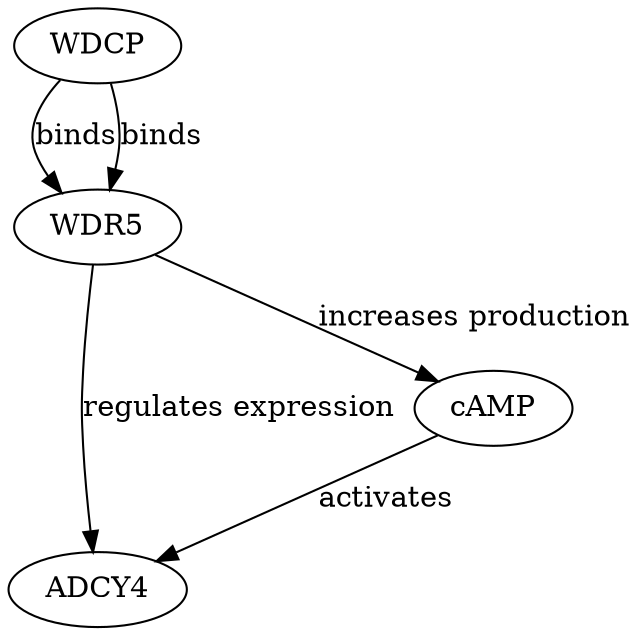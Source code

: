 digraph {
WDCP;
WDR5;
ADCY4;
cAMP;
WDCP -> WDR5 [key=0, label=binds, probability=0.8, evidence="PMID: 12345678"];
WDCP -> WDR5 [key=1, label=binds, probability=0.8, evidence="PMID: 12345678"];
WDR5 -> ADCY4 [key=0, label="regulates expression", probability=0.6, evidence="PMID: 23456789"];
WDR5 -> cAMP [key=0, label="increases production", probability=0.7, evidence="PMID: 34567890"];
cAMP -> ADCY4 [key=0, label=activates, probability=0.5, evidence="PMID: 45678901"];
}
